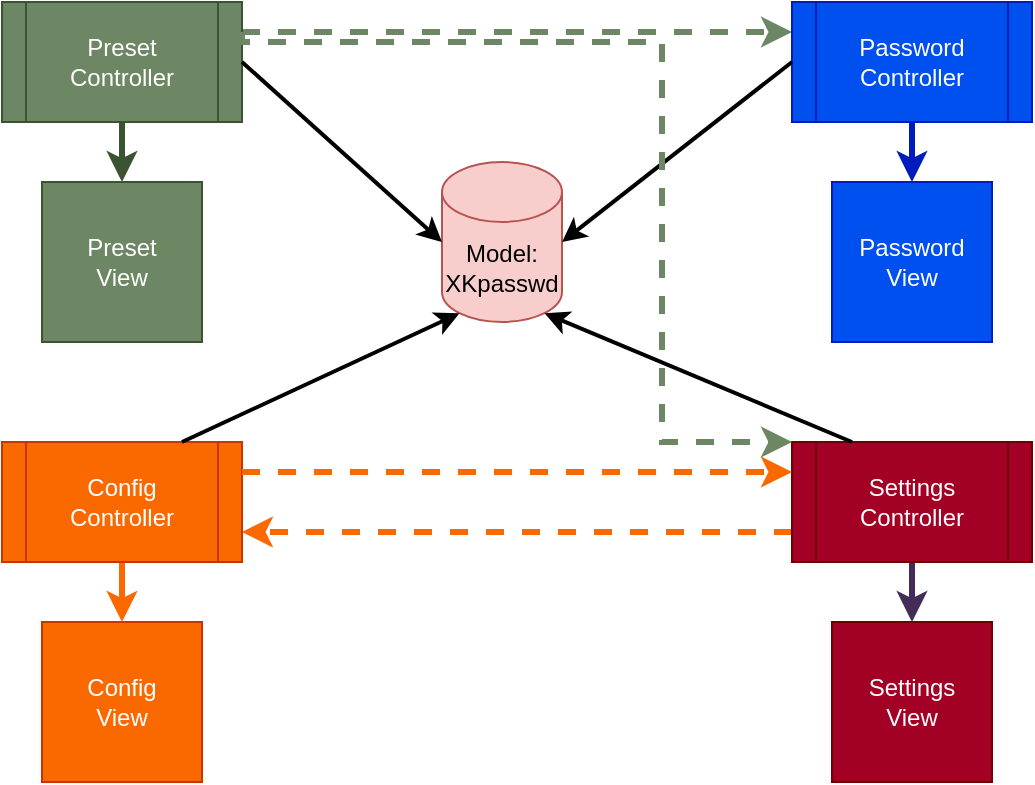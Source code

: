 <mxfile version="24.7.8">
  <diagram name="Page-1" id="JdfrVElRMBazt38cD8jY">
    <mxGraphModel dx="1034" dy="843" grid="1" gridSize="10" guides="1" tooltips="1" connect="1" arrows="1" fold="1" page="1" pageScale="1" pageWidth="1169" pageHeight="827" math="0" shadow="0">
      <root>
        <mxCell id="0" />
        <mxCell id="1" parent="0" />
        <mxCell id="wXYdbnt7cw1LUfW4IcaD-27" style="edgeStyle=orthogonalEdgeStyle;rounded=0;orthogonalLoop=1;jettySize=auto;html=1;exitX=0;exitY=0.75;exitDx=0;exitDy=0;entryX=1;entryY=0.75;entryDx=0;entryDy=0;fillColor=#1ba1e2;strokeColor=#FA6800;strokeWidth=3;dashed=1;" parent="1" source="wXYdbnt7cw1LUfW4IcaD-11" target="wXYdbnt7cw1LUfW4IcaD-4" edge="1">
          <mxGeometry relative="1" as="geometry" />
        </mxCell>
        <mxCell id="wXYdbnt7cw1LUfW4IcaD-26" style="rounded=0;orthogonalLoop=1;jettySize=auto;html=1;fillColor=#1ba1e2;strokeColor=#6D8764;strokeWidth=3;exitX=1;exitY=0.25;exitDx=0;exitDy=0;entryX=0;entryY=0.25;entryDx=0;entryDy=0;dashed=1;" parent="1" source="wXYdbnt7cw1LUfW4IcaD-6" target="wXYdbnt7cw1LUfW4IcaD-14" edge="1">
          <mxGeometry relative="1" as="geometry">
            <mxPoint x="310" y="40" as="sourcePoint" />
            <mxPoint x="570" y="40" as="targetPoint" />
          </mxGeometry>
        </mxCell>
        <mxCell id="wXYdbnt7cw1LUfW4IcaD-3" value="Model: XKpasswd" style="shape=cylinder3;whiteSpace=wrap;html=1;boundedLbl=1;backgroundOutline=1;size=15;fillColor=#f8cecc;strokeColor=#b85450;fontColor=#000000;" parent="1" vertex="1">
          <mxGeometry x="410" y="100" width="60" height="80" as="geometry" />
        </mxCell>
        <mxCell id="wXYdbnt7cw1LUfW4IcaD-15" value="" style="group" parent="1" vertex="1" connectable="0">
          <mxGeometry x="585" y="20" width="120" height="170" as="geometry" />
        </mxCell>
        <mxCell id="wXYdbnt7cw1LUfW4IcaD-12" value="Password&lt;br&gt;View" style="whiteSpace=wrap;html=1;aspect=fixed;fillColor=#0050ef;fontColor=#ffffff;strokeColor=#001DBC;" parent="wXYdbnt7cw1LUfW4IcaD-15" vertex="1">
          <mxGeometry x="20" y="90" width="80" height="80" as="geometry" />
        </mxCell>
        <mxCell id="wXYdbnt7cw1LUfW4IcaD-14" value="Password&lt;br&gt;Controller" style="shape=process;whiteSpace=wrap;html=1;backgroundOutline=1;fillColor=#0050ef;fontColor=#ffffff;strokeColor=#001DBC;" parent="wXYdbnt7cw1LUfW4IcaD-15" vertex="1">
          <mxGeometry width="120" height="60" as="geometry" />
        </mxCell>
        <mxCell id="wXYdbnt7cw1LUfW4IcaD-13" style="edgeStyle=orthogonalEdgeStyle;rounded=0;orthogonalLoop=1;jettySize=auto;html=1;exitX=0.5;exitY=1;exitDx=0;exitDy=0;entryX=0.5;entryY=0;entryDx=0;entryDy=0;strokeWidth=3;fillColor=#0050ef;strokeColor=#001DBC;" parent="wXYdbnt7cw1LUfW4IcaD-15" source="wXYdbnt7cw1LUfW4IcaD-14" target="wXYdbnt7cw1LUfW4IcaD-12" edge="1">
          <mxGeometry relative="1" as="geometry" />
        </mxCell>
        <mxCell id="wXYdbnt7cw1LUfW4IcaD-16" value="" style="group" parent="1" vertex="1" connectable="0">
          <mxGeometry x="585" y="240" width="120" height="170" as="geometry" />
        </mxCell>
        <mxCell id="wXYdbnt7cw1LUfW4IcaD-9" value="Settings&lt;br&gt;View" style="whiteSpace=wrap;html=1;aspect=fixed;fillColor=#a20025;fontColor=#ffffff;strokeColor=#6F0000;" parent="wXYdbnt7cw1LUfW4IcaD-16" vertex="1">
          <mxGeometry x="20" y="90" width="80" height="80" as="geometry" />
        </mxCell>
        <mxCell id="wXYdbnt7cw1LUfW4IcaD-10" style="edgeStyle=orthogonalEdgeStyle;rounded=0;orthogonalLoop=1;jettySize=auto;html=1;exitX=0.5;exitY=1;exitDx=0;exitDy=0;entryX=0.5;entryY=0;entryDx=0;entryDy=0;strokeWidth=3;fillColor=#76608a;strokeColor=#432D57;" parent="wXYdbnt7cw1LUfW4IcaD-16" source="wXYdbnt7cw1LUfW4IcaD-11" target="wXYdbnt7cw1LUfW4IcaD-9" edge="1">
          <mxGeometry relative="1" as="geometry" />
        </mxCell>
        <mxCell id="wXYdbnt7cw1LUfW4IcaD-11" value="Settings&lt;br&gt;Controller" style="shape=process;whiteSpace=wrap;html=1;backgroundOutline=1;fillColor=#a20025;fontColor=#ffffff;strokeColor=#6F0000;" parent="wXYdbnt7cw1LUfW4IcaD-16" vertex="1">
          <mxGeometry width="120" height="60" as="geometry" />
        </mxCell>
        <mxCell id="wXYdbnt7cw1LUfW4IcaD-17" value="" style="group" parent="1" vertex="1" connectable="0">
          <mxGeometry x="190" y="20" width="120" height="170" as="geometry" />
        </mxCell>
        <mxCell id="wXYdbnt7cw1LUfW4IcaD-5" value="Preset&lt;br&gt;View" style="whiteSpace=wrap;html=1;aspect=fixed;fillColor=#6d8764;fontColor=#ffffff;strokeColor=#3A5431;" parent="wXYdbnt7cw1LUfW4IcaD-17" vertex="1">
          <mxGeometry x="20" y="90" width="80" height="80" as="geometry" />
        </mxCell>
        <mxCell id="wXYdbnt7cw1LUfW4IcaD-8" style="edgeStyle=orthogonalEdgeStyle;rounded=0;orthogonalLoop=1;jettySize=auto;html=1;exitX=0.5;exitY=1;exitDx=0;exitDy=0;entryX=0.5;entryY=0;entryDx=0;entryDy=0;strokeWidth=3;fillColor=#6d8764;strokeColor=#3A5431;" parent="wXYdbnt7cw1LUfW4IcaD-17" source="wXYdbnt7cw1LUfW4IcaD-6" target="wXYdbnt7cw1LUfW4IcaD-5" edge="1">
          <mxGeometry relative="1" as="geometry" />
        </mxCell>
        <mxCell id="wXYdbnt7cw1LUfW4IcaD-6" value="Preset&lt;br&gt;Controller" style="shape=process;whiteSpace=wrap;html=1;backgroundOutline=1;fillColor=#6d8764;fontColor=#ffffff;strokeColor=#3A5431;" parent="wXYdbnt7cw1LUfW4IcaD-17" vertex="1">
          <mxGeometry width="120" height="60" as="geometry" />
        </mxCell>
        <mxCell id="wXYdbnt7cw1LUfW4IcaD-18" value="" style="group;fontColor=#FFFFFF;" parent="1" vertex="1" connectable="0">
          <mxGeometry x="190" y="240" width="120" height="170" as="geometry" />
        </mxCell>
        <mxCell id="wXYdbnt7cw1LUfW4IcaD-2" value="Config&lt;br&gt;View" style="whiteSpace=wrap;html=1;aspect=fixed;fillColor=#fa6800;fontColor=#FFFFFF;strokeColor=#C73500;" parent="wXYdbnt7cw1LUfW4IcaD-18" vertex="1">
          <mxGeometry x="20" y="90" width="80" height="80" as="geometry" />
        </mxCell>
        <mxCell id="wXYdbnt7cw1LUfW4IcaD-7" style="edgeStyle=orthogonalEdgeStyle;rounded=0;orthogonalLoop=1;jettySize=auto;html=1;exitX=0.5;exitY=1;exitDx=0;exitDy=0;entryX=0.5;entryY=0;entryDx=0;entryDy=0;strokeColor=#fb6800;strokeWidth=3;" parent="wXYdbnt7cw1LUfW4IcaD-18" source="wXYdbnt7cw1LUfW4IcaD-4" target="wXYdbnt7cw1LUfW4IcaD-2" edge="1">
          <mxGeometry relative="1" as="geometry" />
        </mxCell>
        <mxCell id="wXYdbnt7cw1LUfW4IcaD-4" value="Config&lt;br&gt;Controller" style="shape=process;whiteSpace=wrap;html=1;backgroundOutline=1;fillColor=#fa6800;fontColor=#FFFFFF;strokeColor=#C73500;" parent="wXYdbnt7cw1LUfW4IcaD-18" vertex="1">
          <mxGeometry width="120" height="60" as="geometry" />
        </mxCell>
        <mxCell id="wXYdbnt7cw1LUfW4IcaD-19" style="rounded=0;orthogonalLoop=1;jettySize=auto;html=1;exitX=1;exitY=0.5;exitDx=0;exitDy=0;entryX=0;entryY=0.5;entryDx=0;entryDy=0;entryPerimeter=0;strokeWidth=2;" parent="1" source="wXYdbnt7cw1LUfW4IcaD-6" target="wXYdbnt7cw1LUfW4IcaD-3" edge="1">
          <mxGeometry relative="1" as="geometry" />
        </mxCell>
        <mxCell id="wXYdbnt7cw1LUfW4IcaD-22" style="rounded=0;orthogonalLoop=1;jettySize=auto;html=1;exitX=0.25;exitY=0;exitDx=0;exitDy=0;entryX=0.855;entryY=1;entryDx=0;entryDy=-4.35;entryPerimeter=0;strokeWidth=2;" parent="1" source="wXYdbnt7cw1LUfW4IcaD-11" target="wXYdbnt7cw1LUfW4IcaD-3" edge="1">
          <mxGeometry relative="1" as="geometry" />
        </mxCell>
        <mxCell id="wXYdbnt7cw1LUfW4IcaD-23" style="rounded=0;orthogonalLoop=1;jettySize=auto;html=1;exitX=0.75;exitY=0;exitDx=0;exitDy=0;entryX=0.145;entryY=1;entryDx=0;entryDy=-4.35;entryPerimeter=0;strokeWidth=2;" parent="1" source="wXYdbnt7cw1LUfW4IcaD-4" target="wXYdbnt7cw1LUfW4IcaD-3" edge="1">
          <mxGeometry relative="1" as="geometry">
            <mxPoint x="380" y="210" as="targetPoint" />
          </mxGeometry>
        </mxCell>
        <mxCell id="wXYdbnt7cw1LUfW4IcaD-24" style="rounded=0;orthogonalLoop=1;jettySize=auto;html=1;exitX=0;exitY=0.5;exitDx=0;exitDy=0;entryX=1;entryY=0.5;entryDx=0;entryDy=0;entryPerimeter=0;strokeWidth=2;" parent="1" source="wXYdbnt7cw1LUfW4IcaD-14" target="wXYdbnt7cw1LUfW4IcaD-3" edge="1">
          <mxGeometry relative="1" as="geometry" />
        </mxCell>
        <mxCell id="wXYdbnt7cw1LUfW4IcaD-25" style="edgeStyle=orthogonalEdgeStyle;rounded=0;orthogonalLoop=1;jettySize=auto;html=1;exitX=1;exitY=0.25;exitDx=0;exitDy=0;entryX=0;entryY=0;entryDx=0;entryDy=0;fillColor=#1ba1e2;strokeColor=#6D8764;strokeWidth=3;dashed=1;" parent="1" source="wXYdbnt7cw1LUfW4IcaD-6" target="wXYdbnt7cw1LUfW4IcaD-11" edge="1">
          <mxGeometry relative="1" as="geometry">
            <Array as="points">
              <mxPoint x="310" y="40" />
              <mxPoint x="520" y="40" />
              <mxPoint x="520" y="240" />
            </Array>
          </mxGeometry>
        </mxCell>
        <mxCell id="wXYdbnt7cw1LUfW4IcaD-28" style="rounded=0;orthogonalLoop=1;jettySize=auto;html=1;exitX=1;exitY=0.25;exitDx=0;exitDy=0;entryX=0;entryY=0.25;entryDx=0;entryDy=0;fillColor=#1ba1e2;strokeColor=#FA6800;strokeWidth=3;dashed=1;" parent="1" source="wXYdbnt7cw1LUfW4IcaD-4" target="wXYdbnt7cw1LUfW4IcaD-11" edge="1">
          <mxGeometry relative="1" as="geometry" />
        </mxCell>
      </root>
    </mxGraphModel>
  </diagram>
</mxfile>
